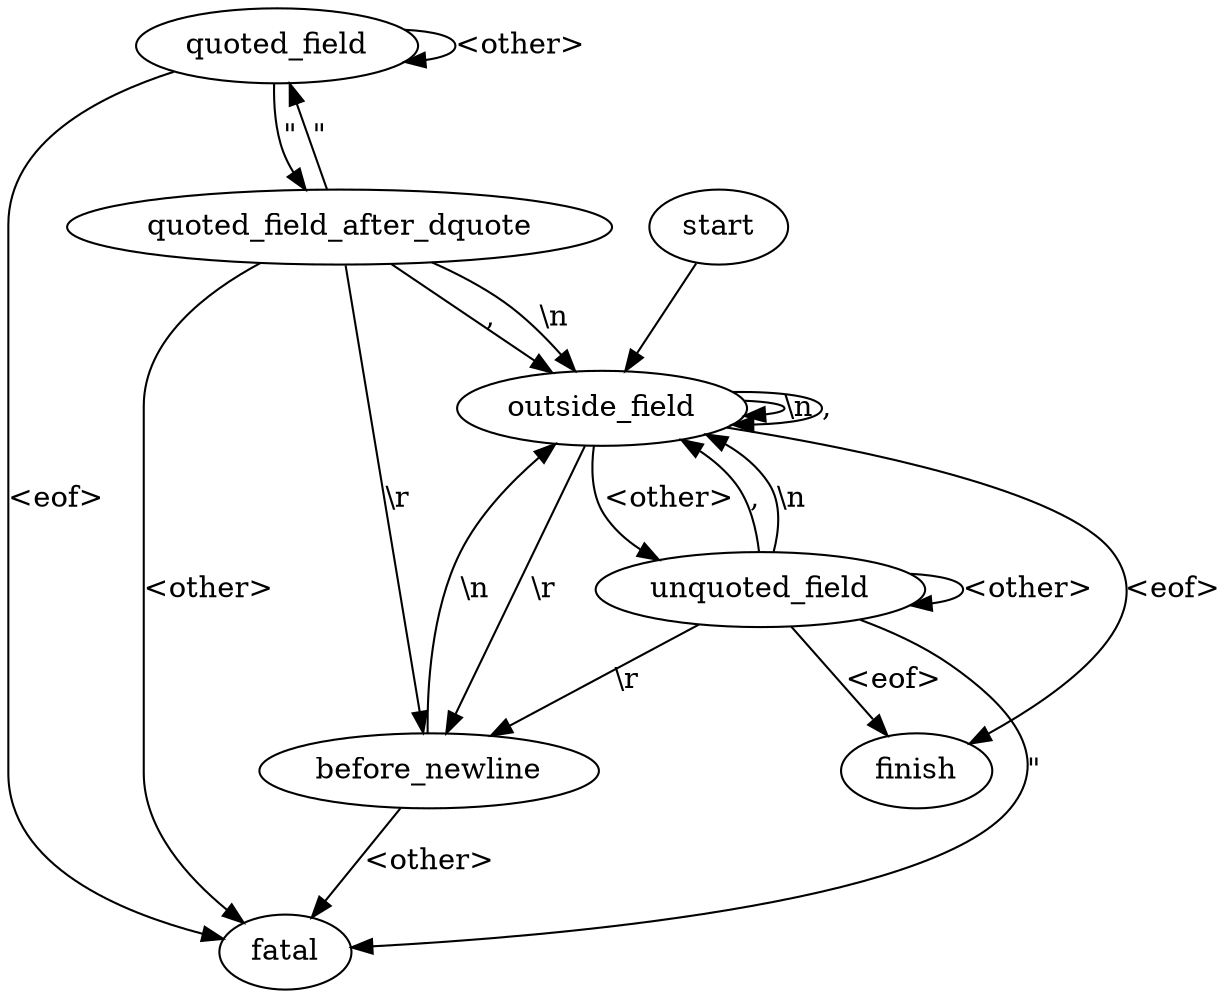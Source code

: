 digraph {
        start -> outside_field;

        outside_field -> outside_field [label="\\n"];
        outside_field -> before_newline [label="\\r"];
        outside_field -> outside_field [label=","];
        outside_field -> finish [label="<eof>"];
        outside_field -> unquoted_field [label="<other>"];

        unquoted_field -> outside_field [label=","];
        unquoted_field -> outside_field [label="\\n"];
        unquoted_field -> before_newline [label="\\r"];
        unquoted_field -> unquoted_field [label="<other>"];
        unquoted_field -> finish [label="<eof>"];
        unquoted_field -> fatal [label="\""];

        quoted_field -> quoted_field [label="<other>"];
        quoted_field -> quoted_field_after_dquote [label="\""];
        quoted_field -> fatal [label="<eof>"];

        quoted_field_after_dquote -> quoted_field [label="\""];
        quoted_field_after_dquote -> outside_field [label=","];
        quoted_field_after_dquote -> outside_field [label="\\n"];
        quoted_field_after_dquote -> before_newline [label="\\r"];
        quoted_field_after_dquote -> fatal [label="<other>"];

        before_newline -> outside_field [label="\\n"];
        before_newline -> fatal [label="<other>"];
 }